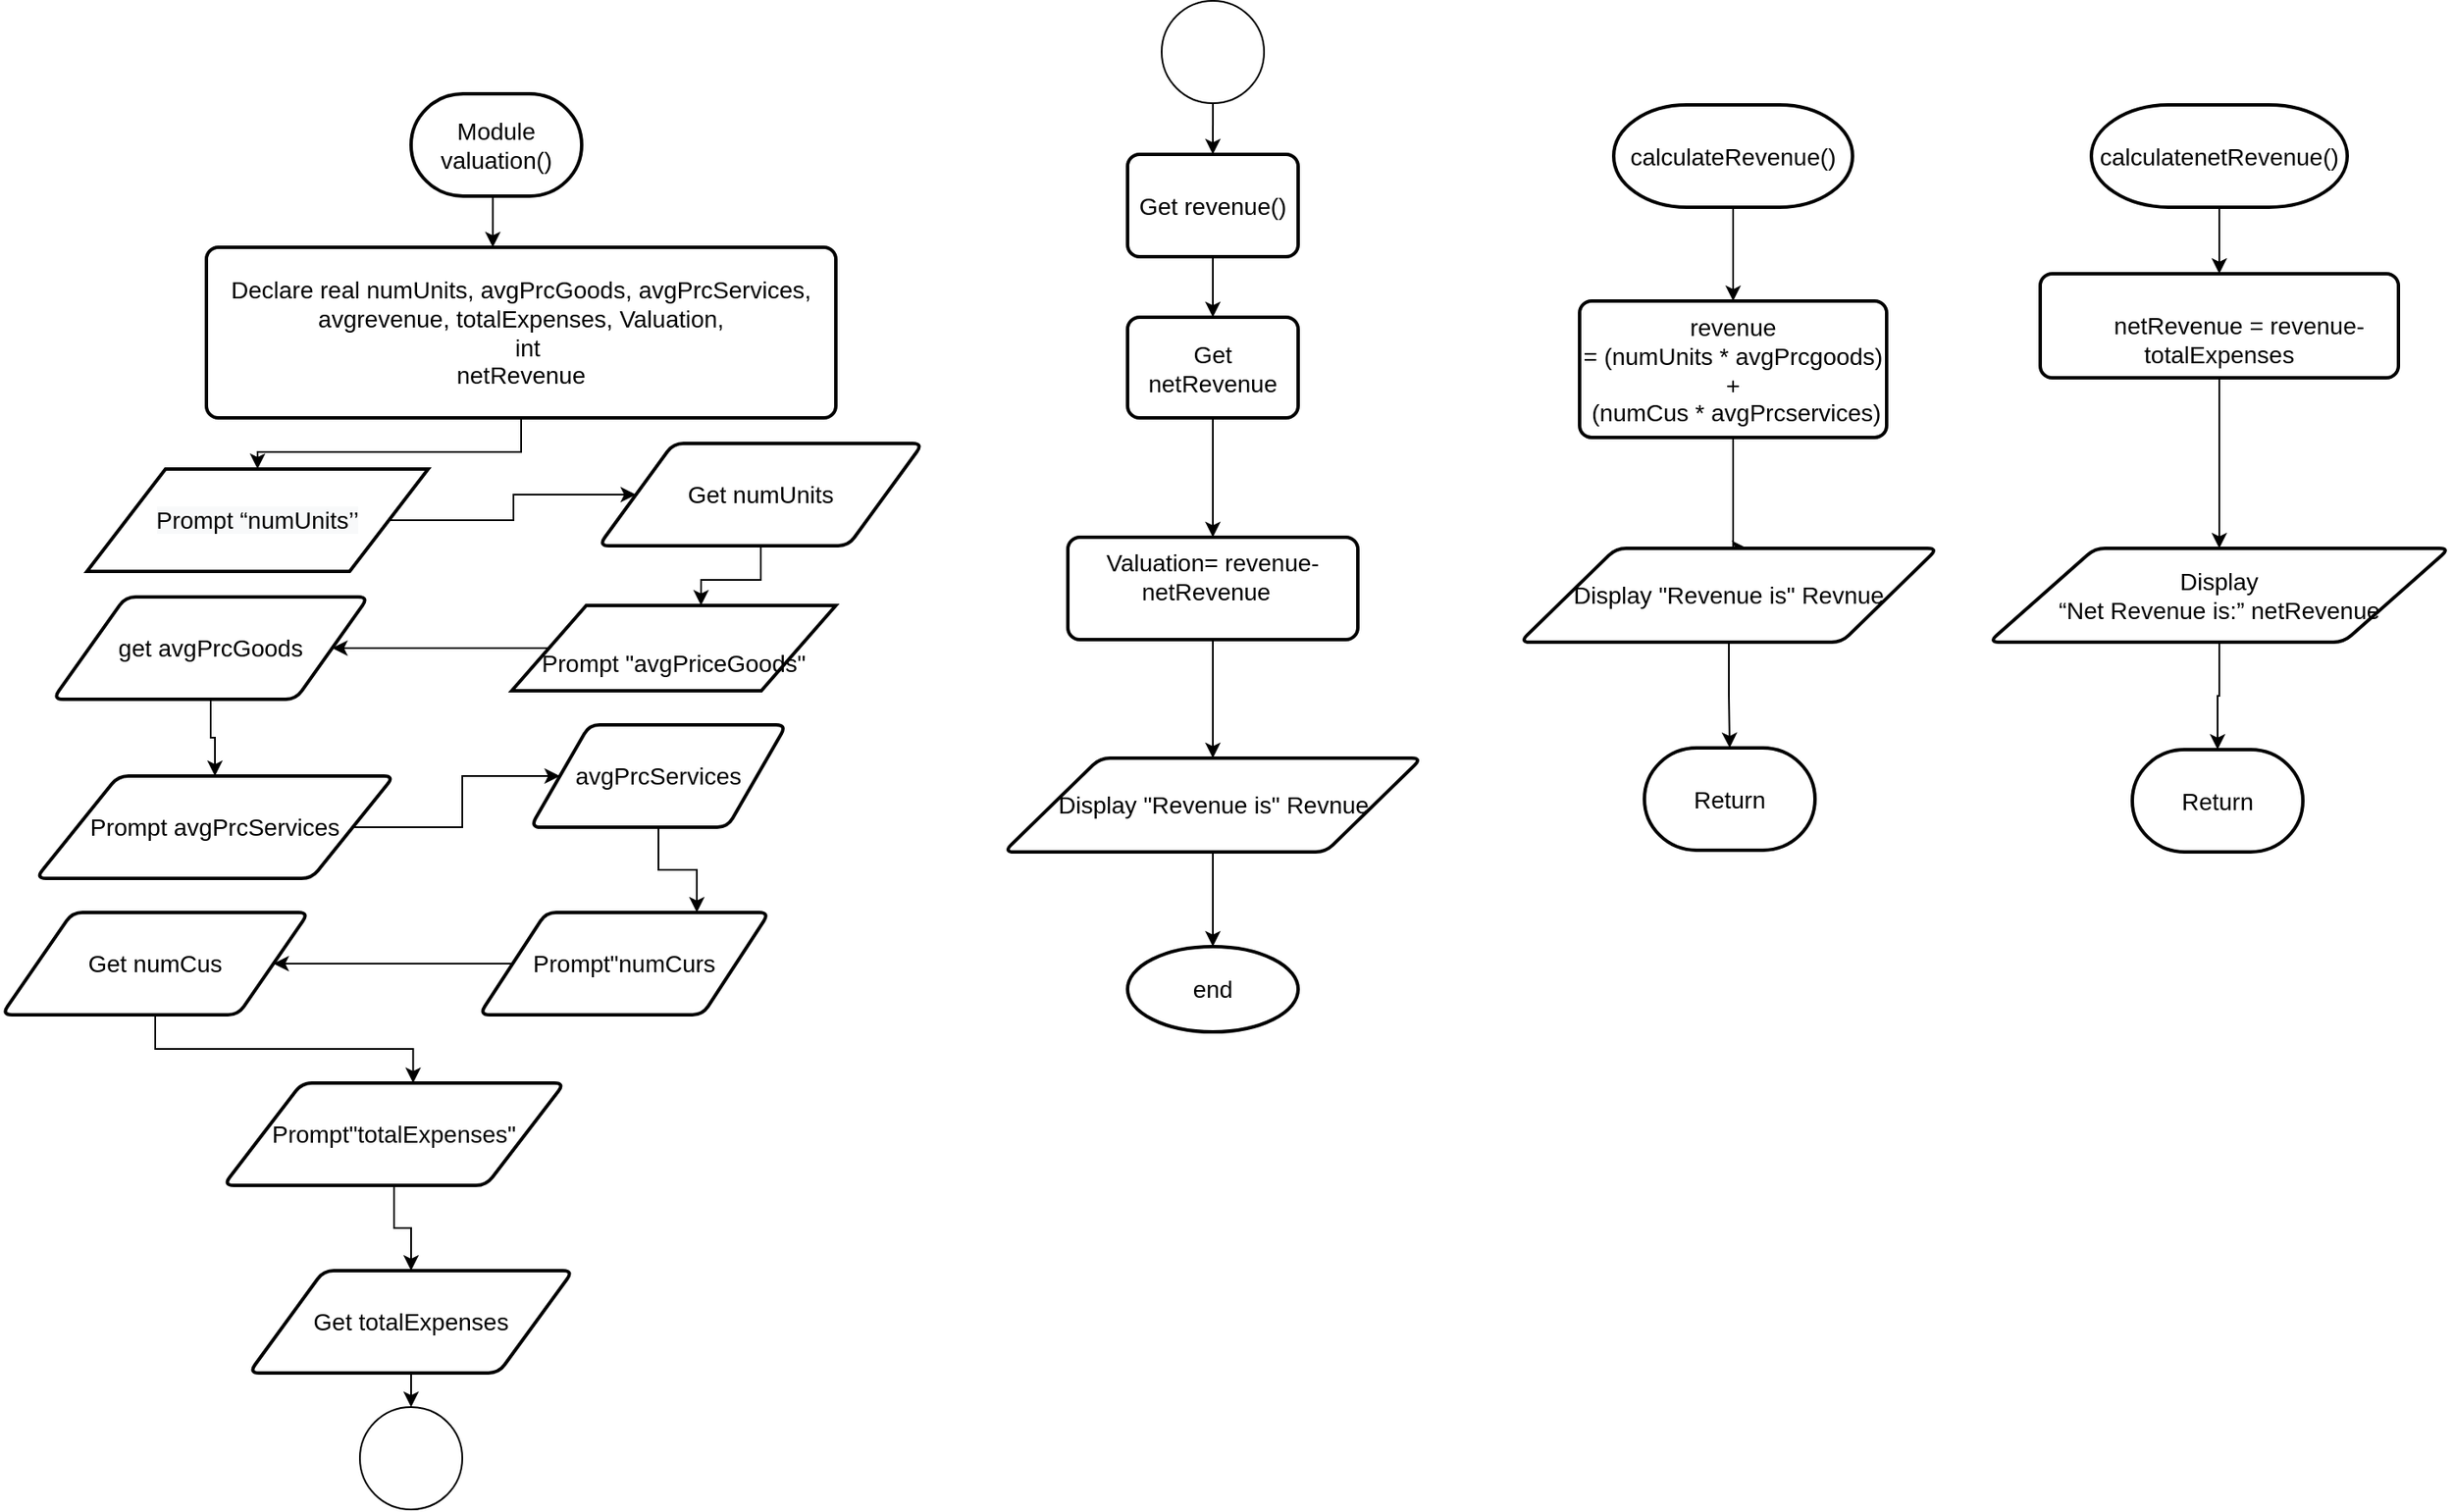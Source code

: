 <mxfile version="14.6.10" type="device"><diagram name="Page-1" id="edf60f1a-56cd-e834-aa8a-f176f3a09ee4"><mxGraphModel dx="2121" dy="567" grid="1" gridSize="10" guides="1" tooltips="1" connect="1" arrows="1" fold="1" page="1" pageScale="1" pageWidth="1100" pageHeight="850" background="none" math="0" shadow="0"><root><mxCell id="0"/><mxCell id="1" parent="0"/><mxCell id="OA_czGWej8KfExtMLxS4-1" value="end" style="strokeWidth=2;html=1;shape=mxgraph.flowchart.start_1;whiteSpace=wrap;fontSize=14;" vertex="1" parent="1"><mxGeometry x="590" y="570" width="100" height="50" as="geometry"/></mxCell><mxCell id="OA_czGWej8KfExtMLxS4-21" style="edgeStyle=orthogonalEdgeStyle;rounded=0;orthogonalLoop=1;jettySize=auto;html=1;exitX=0.5;exitY=1;exitDx=0;exitDy=0;fontSize=14;" edge="1" parent="1" source="OA_czGWej8KfExtMLxS4-2" target="OA_czGWej8KfExtMLxS4-4"><mxGeometry relative="1" as="geometry"/></mxCell><mxCell id="OA_czGWej8KfExtMLxS4-2" value="&lt;font style=&quot;font-size: 14px;&quot;&gt;Declare real numUnits, avgPrcGoods, avgPrcServices, avgrevenue, totalExpenses, Valuation,&lt;br style=&quot;font-size: 14px;&quot;&gt;&lt;/font&gt;&lt;span style=&quot;line-height: 107%; font-family: calibri, sans-serif; font-size: 14px;&quot;&gt;&lt;font style=&quot;font-size: 14px;&quot;&gt;&amp;nbsp; int&lt;/font&gt;&lt;br style=&quot;font-size: 14px;&quot;&gt;&lt;span style=&quot;font-size: 14px;&quot;&gt;netRevenue&lt;/span&gt;&lt;/span&gt;" style="rounded=1;whiteSpace=wrap;html=1;absoluteArcSize=1;arcSize=14;strokeWidth=2;fontSize=14;" vertex="1" parent="1"><mxGeometry x="50" y="160" width="369" height="100" as="geometry"/></mxCell><mxCell id="OA_czGWej8KfExtMLxS4-60" style="edgeStyle=orthogonalEdgeStyle;rounded=0;orthogonalLoop=1;jettySize=auto;html=1;exitX=0.5;exitY=1;exitDx=0;exitDy=0;exitPerimeter=0;entryX=0.455;entryY=0;entryDx=0;entryDy=0;entryPerimeter=0;fontSize=14;" edge="1" parent="1" source="OA_czGWej8KfExtMLxS4-3" target="OA_czGWej8KfExtMLxS4-2"><mxGeometry relative="1" as="geometry"/></mxCell><mxCell id="OA_czGWej8KfExtMLxS4-3" value="Module valuation()" style="strokeWidth=2;html=1;shape=mxgraph.flowchart.terminator;whiteSpace=wrap;fontSize=14;" vertex="1" parent="1"><mxGeometry x="170" y="70" width="100" height="60" as="geometry"/></mxCell><mxCell id="OA_czGWej8KfExtMLxS4-22" style="edgeStyle=orthogonalEdgeStyle;rounded=0;orthogonalLoop=1;jettySize=auto;html=1;exitX=1;exitY=0.5;exitDx=0;exitDy=0;entryX=0;entryY=0.5;entryDx=0;entryDy=0;fontSize=14;" edge="1" parent="1" source="OA_czGWej8KfExtMLxS4-4" target="OA_czGWej8KfExtMLxS4-14"><mxGeometry relative="1" as="geometry"/></mxCell><mxCell id="OA_czGWej8KfExtMLxS4-4" value="&#10;&#10;&lt;span style=&quot;color: rgb(0, 0, 0); font-family: helvetica; font-size: 14px; font-style: normal; font-weight: 400; letter-spacing: normal; text-align: center; text-indent: 0px; text-transform: none; word-spacing: 0px; background-color: rgb(248, 249, 250); display: inline; float: none;&quot;&gt;Prompt “numUnits’’&lt;/span&gt;&#10;&#10;" style="shape=parallelogram;html=1;strokeWidth=2;perimeter=parallelogramPerimeter;whiteSpace=wrap;rounded=1;arcSize=0;size=0.23;fontSize=14;" vertex="1" parent="1"><mxGeometry x="-20" y="290" width="200" height="60" as="geometry"/></mxCell><mxCell id="OA_czGWej8KfExtMLxS4-25" style="edgeStyle=orthogonalEdgeStyle;rounded=0;orthogonalLoop=1;jettySize=auto;html=1;exitX=0;exitY=0.5;exitDx=0;exitDy=0;fontSize=14;" edge="1" parent="1" source="OA_czGWej8KfExtMLxS4-10" target="OA_czGWej8KfExtMLxS4-16"><mxGeometry relative="1" as="geometry"/></mxCell><mxCell id="OA_czGWej8KfExtMLxS4-10" value="&lt;br style=&quot;font-size: 14px;&quot;&gt;Prompt &quot;avgPriceGoods&quot;" style="shape=parallelogram;html=1;strokeWidth=2;perimeter=parallelogramPerimeter;whiteSpace=wrap;rounded=1;arcSize=0;size=0.23;fontSize=14;" vertex="1" parent="1"><mxGeometry x="229" y="370" width="190" height="50" as="geometry"/></mxCell><mxCell id="OA_czGWej8KfExtMLxS4-29" style="edgeStyle=orthogonalEdgeStyle;rounded=0;orthogonalLoop=1;jettySize=auto;html=1;entryX=1;entryY=0.5;entryDx=0;entryDy=0;fontSize=14;" edge="1" parent="1" source="OA_czGWej8KfExtMLxS4-11" target="OA_czGWej8KfExtMLxS4-18"><mxGeometry relative="1" as="geometry"/></mxCell><mxCell id="OA_czGWej8KfExtMLxS4-11" value="Prompt&quot;numCurs" style="shape=parallelogram;html=1;strokeWidth=2;perimeter=parallelogramPerimeter;whiteSpace=wrap;rounded=1;arcSize=12;size=0.23;fontSize=14;" vertex="1" parent="1"><mxGeometry x="210" y="550" width="170" height="60" as="geometry"/></mxCell><mxCell id="OA_czGWej8KfExtMLxS4-31" style="edgeStyle=orthogonalEdgeStyle;rounded=0;orthogonalLoop=1;jettySize=auto;html=1;entryX=0.5;entryY=0;entryDx=0;entryDy=0;fontSize=14;" edge="1" parent="1" source="OA_czGWej8KfExtMLxS4-12" target="OA_czGWej8KfExtMLxS4-19"><mxGeometry relative="1" as="geometry"/></mxCell><mxCell id="OA_czGWej8KfExtMLxS4-12" value="Prompt&quot;totalExpenses&quot;" style="shape=parallelogram;html=1;strokeWidth=2;perimeter=parallelogramPerimeter;whiteSpace=wrap;rounded=1;arcSize=12;size=0.23;fontSize=14;" vertex="1" parent="1"><mxGeometry x="60" y="650" width="200" height="60" as="geometry"/></mxCell><mxCell id="OA_czGWej8KfExtMLxS4-24" style="edgeStyle=orthogonalEdgeStyle;rounded=0;orthogonalLoop=1;jettySize=auto;html=1;entryX=0.584;entryY=0;entryDx=0;entryDy=0;entryPerimeter=0;fontSize=14;" edge="1" parent="1" source="OA_czGWej8KfExtMLxS4-14" target="OA_czGWej8KfExtMLxS4-10"><mxGeometry relative="1" as="geometry"/></mxCell><mxCell id="OA_czGWej8KfExtMLxS4-14" value="Get numUnits" style="shape=parallelogram;html=1;strokeWidth=2;perimeter=parallelogramPerimeter;whiteSpace=wrap;rounded=1;arcSize=12;size=0.23;fontSize=14;" vertex="1" parent="1"><mxGeometry x="280" y="275" width="190" height="60" as="geometry"/></mxCell><mxCell id="OA_czGWej8KfExtMLxS4-27" style="edgeStyle=orthogonalEdgeStyle;rounded=0;orthogonalLoop=1;jettySize=auto;html=1;fontSize=14;" edge="1" parent="1" source="OA_czGWej8KfExtMLxS4-15" target="OA_czGWej8KfExtMLxS4-17"><mxGeometry relative="1" as="geometry"/></mxCell><mxCell id="OA_czGWej8KfExtMLxS4-15" value="Prompt avgPrcServices" style="shape=parallelogram;html=1;strokeWidth=2;perimeter=parallelogramPerimeter;whiteSpace=wrap;rounded=1;arcSize=12;size=0.23;fontSize=14;" vertex="1" parent="1"><mxGeometry x="-50" y="470" width="210" height="60" as="geometry"/></mxCell><mxCell id="OA_czGWej8KfExtMLxS4-26" style="edgeStyle=orthogonalEdgeStyle;rounded=0;orthogonalLoop=1;jettySize=auto;html=1;exitX=0.5;exitY=1;exitDx=0;exitDy=0;fontSize=14;" edge="1" parent="1" source="OA_czGWej8KfExtMLxS4-16" target="OA_czGWej8KfExtMLxS4-15"><mxGeometry relative="1" as="geometry"/></mxCell><mxCell id="OA_czGWej8KfExtMLxS4-16" value="get avgPrcGoods" style="shape=parallelogram;html=1;strokeWidth=2;perimeter=parallelogramPerimeter;whiteSpace=wrap;rounded=1;arcSize=12;size=0.23;fontSize=14;" vertex="1" parent="1"><mxGeometry x="-40" y="365" width="185" height="60" as="geometry"/></mxCell><mxCell id="OA_czGWej8KfExtMLxS4-28" style="edgeStyle=orthogonalEdgeStyle;rounded=0;orthogonalLoop=1;jettySize=auto;html=1;entryX=0.75;entryY=0;entryDx=0;entryDy=0;fontSize=14;" edge="1" parent="1" source="OA_czGWej8KfExtMLxS4-17" target="OA_czGWej8KfExtMLxS4-11"><mxGeometry relative="1" as="geometry"/></mxCell><mxCell id="OA_czGWej8KfExtMLxS4-17" value="avgPrcServices" style="shape=parallelogram;html=1;strokeWidth=2;perimeter=parallelogramPerimeter;whiteSpace=wrap;rounded=1;arcSize=12;size=0.23;fontSize=14;" vertex="1" parent="1"><mxGeometry x="240" y="440" width="150" height="60" as="geometry"/></mxCell><mxCell id="OA_czGWej8KfExtMLxS4-30" style="edgeStyle=orthogonalEdgeStyle;rounded=0;orthogonalLoop=1;jettySize=auto;html=1;entryX=0.556;entryY=0;entryDx=0;entryDy=0;entryPerimeter=0;fontSize=14;" edge="1" parent="1" source="OA_czGWej8KfExtMLxS4-18" target="OA_czGWej8KfExtMLxS4-12"><mxGeometry relative="1" as="geometry"/></mxCell><mxCell id="OA_czGWej8KfExtMLxS4-18" value="Get numCus" style="shape=parallelogram;html=1;strokeWidth=2;perimeter=parallelogramPerimeter;whiteSpace=wrap;rounded=1;arcSize=12;size=0.23;fontSize=14;" vertex="1" parent="1"><mxGeometry x="-70" y="550" width="180" height="60" as="geometry"/></mxCell><mxCell id="OA_czGWej8KfExtMLxS4-57" style="edgeStyle=orthogonalEdgeStyle;rounded=0;orthogonalLoop=1;jettySize=auto;html=1;exitX=0.5;exitY=1;exitDx=0;exitDy=0;entryX=0.5;entryY=0;entryDx=0;entryDy=0;entryPerimeter=0;fontSize=14;" edge="1" parent="1" source="OA_czGWej8KfExtMLxS4-19" target="OA_czGWej8KfExtMLxS4-32"><mxGeometry relative="1" as="geometry"/></mxCell><mxCell id="OA_czGWej8KfExtMLxS4-19" value="Get totalExpenses" style="shape=parallelogram;html=1;strokeWidth=2;perimeter=parallelogramPerimeter;whiteSpace=wrap;rounded=1;arcSize=12;size=0.23;fontSize=14;" vertex="1" parent="1"><mxGeometry x="75" y="760" width="190" height="60" as="geometry"/></mxCell><mxCell id="OA_czGWej8KfExtMLxS4-32" value="" style="verticalLabelPosition=bottom;verticalAlign=top;html=1;shape=mxgraph.flowchart.on-page_reference;fontSize=14;" vertex="1" parent="1"><mxGeometry x="140" y="840" width="60" height="60" as="geometry"/></mxCell><mxCell id="OA_czGWej8KfExtMLxS4-44" style="edgeStyle=orthogonalEdgeStyle;rounded=0;orthogonalLoop=1;jettySize=auto;html=1;fontSize=14;" edge="1" parent="1" source="OA_czGWej8KfExtMLxS4-33" target="OA_czGWej8KfExtMLxS4-34"><mxGeometry relative="1" as="geometry"/></mxCell><mxCell id="OA_czGWej8KfExtMLxS4-33" value="calculateRevenue()" style="strokeWidth=2;html=1;shape=mxgraph.flowchart.terminator;whiteSpace=wrap;fontSize=14;" vertex="1" parent="1"><mxGeometry x="875" y="76.5" width="140" height="60" as="geometry"/></mxCell><mxCell id="OA_czGWej8KfExtMLxS4-45" style="edgeStyle=orthogonalEdgeStyle;rounded=0;orthogonalLoop=1;jettySize=auto;html=1;exitX=0.5;exitY=1;exitDx=0;exitDy=0;entryX=0.544;entryY=0;entryDx=0;entryDy=0;entryPerimeter=0;fontSize=14;" edge="1" parent="1" source="OA_czGWej8KfExtMLxS4-34" target="OA_czGWej8KfExtMLxS4-35"><mxGeometry relative="1" as="geometry"><Array as="points"><mxPoint x="945" y="336.5"/></Array></mxGeometry></mxCell><mxCell id="OA_czGWej8KfExtMLxS4-34" value="&lt;span style=&quot;font-size: 14px; line-height: 107%; font-family: calibri, sans-serif;&quot;&gt;revenue&lt;br style=&quot;font-size: 14px;&quot;&gt;&lt;/span&gt;&lt;span style=&quot;font-size: 14px; line-height: 107%; font-family: calibri, sans-serif;&quot;&gt;= (&lt;/span&gt;&lt;span style=&quot;font-size: 14px; line-height: 107%; font-family: calibri, sans-serif;&quot;&gt;numUnits * avgPrcgoods)&lt;br style=&quot;font-size: 14px;&quot;&gt;+&lt;br style=&quot;font-size: 14px;&quot;&gt;&amp;nbsp;(numCus * avgPrcservices)&lt;/span&gt;" style="rounded=1;whiteSpace=wrap;html=1;absoluteArcSize=1;arcSize=14;strokeWidth=2;fontSize=14;" vertex="1" parent="1"><mxGeometry x="855" y="191.5" width="180" height="80" as="geometry"/></mxCell><mxCell id="OA_czGWej8KfExtMLxS4-46" style="edgeStyle=orthogonalEdgeStyle;rounded=0;orthogonalLoop=1;jettySize=auto;html=1;exitX=0.5;exitY=1;exitDx=0;exitDy=0;entryX=0.5;entryY=0;entryDx=0;entryDy=0;entryPerimeter=0;fontSize=14;" edge="1" parent="1" source="OA_czGWej8KfExtMLxS4-35" target="OA_czGWej8KfExtMLxS4-36"><mxGeometry relative="1" as="geometry"/></mxCell><mxCell id="OA_czGWej8KfExtMLxS4-35" value="Display &quot;Revenue is&quot; Revnue" style="shape=parallelogram;html=1;strokeWidth=2;perimeter=parallelogramPerimeter;whiteSpace=wrap;rounded=1;arcSize=12;size=0.23;fontSize=14;" vertex="1" parent="1"><mxGeometry x="820" y="336.5" width="245" height="55" as="geometry"/></mxCell><mxCell id="OA_czGWej8KfExtMLxS4-36" value="Return" style="strokeWidth=2;html=1;shape=mxgraph.flowchart.terminator;whiteSpace=wrap;fontSize=14;" vertex="1" parent="1"><mxGeometry x="893" y="453.5" width="100" height="60" as="geometry"/></mxCell><mxCell id="OA_czGWej8KfExtMLxS4-41" style="edgeStyle=orthogonalEdgeStyle;rounded=0;orthogonalLoop=1;jettySize=auto;html=1;exitX=0.5;exitY=1;exitDx=0;exitDy=0;exitPerimeter=0;entryX=0.5;entryY=0;entryDx=0;entryDy=0;fontSize=14;" edge="1" parent="1" source="OA_czGWej8KfExtMLxS4-37" target="OA_czGWej8KfExtMLxS4-38"><mxGeometry relative="1" as="geometry"/></mxCell><mxCell id="OA_czGWej8KfExtMLxS4-37" value="calculatenetRevenue()" style="strokeWidth=2;html=1;shape=mxgraph.flowchart.terminator;whiteSpace=wrap;fontSize=14;" vertex="1" parent="1"><mxGeometry x="1155" y="76.5" width="150" height="60" as="geometry"/></mxCell><mxCell id="OA_czGWej8KfExtMLxS4-42" style="edgeStyle=orthogonalEdgeStyle;rounded=0;orthogonalLoop=1;jettySize=auto;html=1;fontSize=14;" edge="1" parent="1" source="OA_czGWej8KfExtMLxS4-38" target="OA_czGWej8KfExtMLxS4-39"><mxGeometry relative="1" as="geometry"/></mxCell><mxCell id="OA_czGWej8KfExtMLxS4-38" value="&lt;br style=&quot;font-size: 14px;&quot;&gt;&lt;p class=&quot;MsoNormal&quot; style=&quot;font-size: 14px;&quot;&gt;&amp;nbsp;&amp;nbsp;&amp;nbsp;&amp;nbsp;&amp;nbsp; netRevenue = revenue-totalExpenses&lt;/p&gt;" style="rounded=1;whiteSpace=wrap;html=1;absoluteArcSize=1;arcSize=14;strokeWidth=2;fontSize=14;" vertex="1" parent="1"><mxGeometry x="1125" y="175.5" width="210" height="61" as="geometry"/></mxCell><mxCell id="OA_czGWej8KfExtMLxS4-43" style="edgeStyle=orthogonalEdgeStyle;rounded=0;orthogonalLoop=1;jettySize=auto;html=1;exitX=0.5;exitY=1;exitDx=0;exitDy=0;entryX=0.5;entryY=0;entryDx=0;entryDy=0;entryPerimeter=0;fontSize=14;" edge="1" parent="1" source="OA_czGWej8KfExtMLxS4-39" target="OA_czGWej8KfExtMLxS4-40"><mxGeometry relative="1" as="geometry"/></mxCell><mxCell id="OA_czGWej8KfExtMLxS4-39" value="&lt;span style=&quot;font-size: 14px; line-height: 107%; font-family: calibri, sans-serif;&quot;&gt;Display&lt;br style=&quot;font-size: 14px;&quot;&gt;“Net Revenue is:” netRevenue&lt;/span&gt;" style="shape=parallelogram;html=1;strokeWidth=2;perimeter=parallelogramPerimeter;whiteSpace=wrap;rounded=1;arcSize=12;size=0.23;fontSize=14;" vertex="1" parent="1"><mxGeometry x="1095" y="336.5" width="270" height="55" as="geometry"/></mxCell><mxCell id="OA_czGWej8KfExtMLxS4-40" value="Return" style="strokeWidth=2;html=1;shape=mxgraph.flowchart.terminator;whiteSpace=wrap;fontSize=14;" vertex="1" parent="1"><mxGeometry x="1179" y="454.5" width="100" height="60" as="geometry"/></mxCell><mxCell id="OA_czGWej8KfExtMLxS4-54" style="edgeStyle=orthogonalEdgeStyle;rounded=0;orthogonalLoop=1;jettySize=auto;html=1;entryX=0.5;entryY=0;entryDx=0;entryDy=0;fontSize=14;" edge="1" parent="1" target="OA_czGWej8KfExtMLxS4-53"><mxGeometry relative="1" as="geometry"><mxPoint x="640.034" y="75.5" as="sourcePoint"/></mxGeometry></mxCell><mxCell id="OA_czGWej8KfExtMLxS4-64" style="edgeStyle=orthogonalEdgeStyle;rounded=0;orthogonalLoop=1;jettySize=auto;html=1;entryX=0.5;entryY=0;entryDx=0;entryDy=0;fontSize=14;" edge="1" parent="1" source="OA_czGWej8KfExtMLxS4-52" target="OA_czGWej8KfExtMLxS4-62"><mxGeometry relative="1" as="geometry"/></mxCell><mxCell id="OA_czGWej8KfExtMLxS4-52" value="Get netRevenue" style="rounded=1;whiteSpace=wrap;html=1;absoluteArcSize=1;arcSize=14;strokeWidth=2;fontSize=14;" vertex="1" parent="1"><mxGeometry x="590" y="201" width="100" height="59" as="geometry"/></mxCell><mxCell id="OA_czGWej8KfExtMLxS4-58" style="edgeStyle=orthogonalEdgeStyle;rounded=0;orthogonalLoop=1;jettySize=auto;html=1;exitX=0.5;exitY=1;exitDx=0;exitDy=0;entryX=0.5;entryY=0;entryDx=0;entryDy=0;fontSize=14;" edge="1" parent="1" source="OA_czGWej8KfExtMLxS4-53" target="OA_czGWej8KfExtMLxS4-52"><mxGeometry relative="1" as="geometry"/></mxCell><mxCell id="OA_czGWej8KfExtMLxS4-53" value="Get revenue()" style="rounded=1;whiteSpace=wrap;html=1;absoluteArcSize=1;arcSize=14;strokeWidth=2;fontSize=14;" vertex="1" parent="1"><mxGeometry x="590" y="105.5" width="100" height="60" as="geometry"/></mxCell><mxCell id="OA_czGWej8KfExtMLxS4-56" value="" style="verticalLabelPosition=bottom;verticalAlign=top;html=1;shape=mxgraph.flowchart.on-page_reference;fontSize=14;" vertex="1" parent="1"><mxGeometry x="610" y="15.5" width="60" height="60" as="geometry"/></mxCell><mxCell id="OA_czGWej8KfExtMLxS4-65" style="edgeStyle=orthogonalEdgeStyle;rounded=0;orthogonalLoop=1;jettySize=auto;html=1;entryX=0.5;entryY=0;entryDx=0;entryDy=0;fontSize=14;" edge="1" parent="1" source="OA_czGWej8KfExtMLxS4-62" target="OA_czGWej8KfExtMLxS4-63"><mxGeometry relative="1" as="geometry"/></mxCell><mxCell id="OA_czGWej8KfExtMLxS4-62" value="&lt;span style=&quot;font-size: 14px;&quot;&gt;Valuation= revenue-netRevenue&lt;/span&gt;&lt;span style=&quot;font-size: 14px;&quot;&gt;&amp;nbsp;&amp;nbsp;&lt;/span&gt;&lt;p class=&quot;MsoNormal&quot; style=&quot;font-size: 14px;&quot;&gt;&lt;/p&gt;" style="rounded=1;whiteSpace=wrap;html=1;absoluteArcSize=1;arcSize=14;strokeWidth=2;fontSize=14;" vertex="1" parent="1"><mxGeometry x="555" y="330" width="170" height="60" as="geometry"/></mxCell><mxCell id="OA_czGWej8KfExtMLxS4-66" style="edgeStyle=orthogonalEdgeStyle;rounded=0;orthogonalLoop=1;jettySize=auto;html=1;entryX=0.5;entryY=0;entryDx=0;entryDy=0;entryPerimeter=0;fontSize=14;" edge="1" parent="1" source="OA_czGWej8KfExtMLxS4-63" target="OA_czGWej8KfExtMLxS4-1"><mxGeometry relative="1" as="geometry"/></mxCell><mxCell id="OA_czGWej8KfExtMLxS4-63" value="Display &quot;Revenue is&quot; Revnue" style="shape=parallelogram;html=1;strokeWidth=2;perimeter=parallelogramPerimeter;whiteSpace=wrap;rounded=1;arcSize=12;size=0.23;fontSize=14;" vertex="1" parent="1"><mxGeometry x="517.5" y="459.5" width="245" height="55" as="geometry"/></mxCell></root></mxGraphModel></diagram></mxfile>